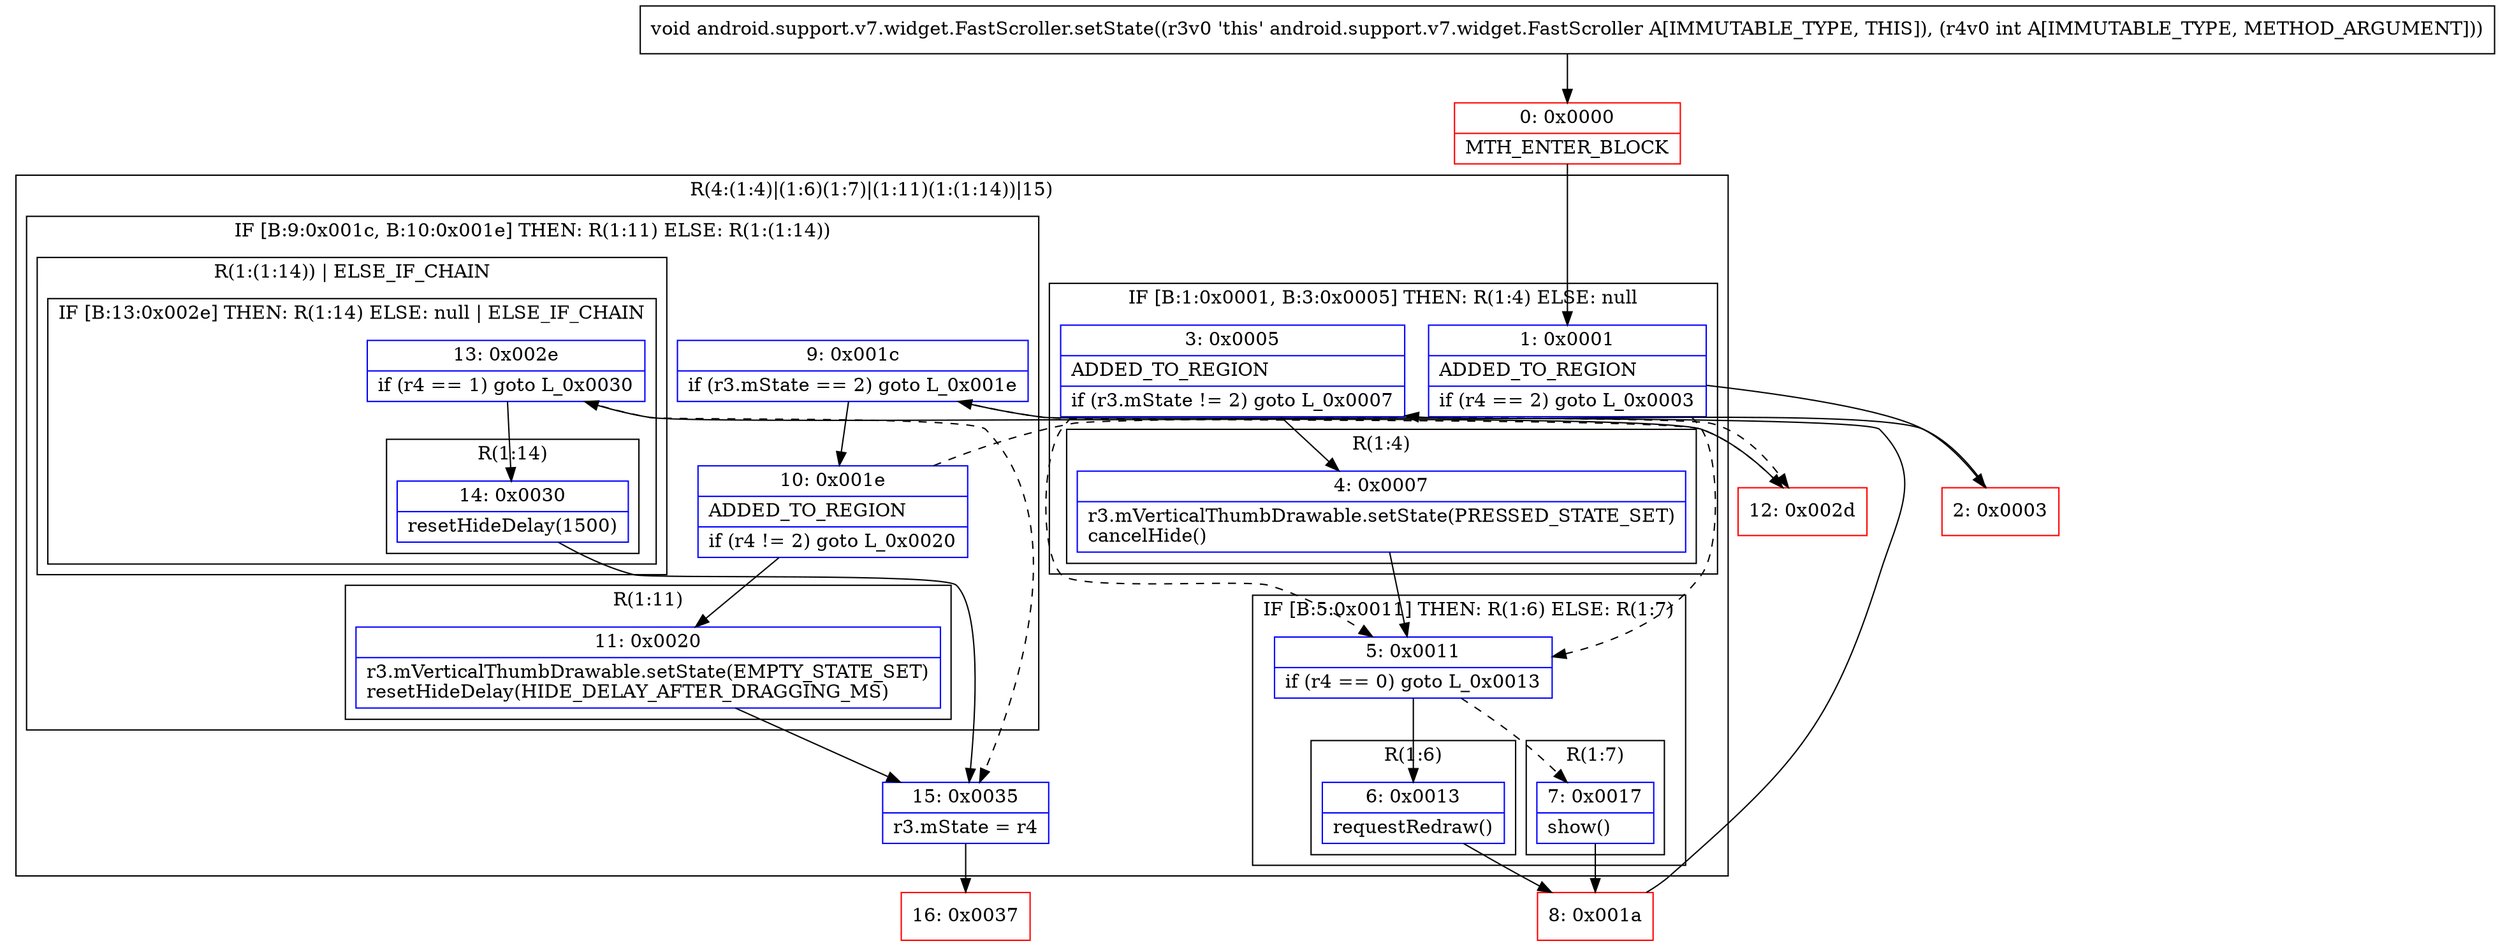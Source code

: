 digraph "CFG forandroid.support.v7.widget.FastScroller.setState(I)V" {
subgraph cluster_Region_446738447 {
label = "R(4:(1:4)|(1:6)(1:7)|(1:11)(1:(1:14))|15)";
node [shape=record,color=blue];
subgraph cluster_IfRegion_73696603 {
label = "IF [B:1:0x0001, B:3:0x0005] THEN: R(1:4) ELSE: null";
node [shape=record,color=blue];
Node_1 [shape=record,label="{1\:\ 0x0001|ADDED_TO_REGION\l|if (r4 == 2) goto L_0x0003\l}"];
Node_3 [shape=record,label="{3\:\ 0x0005|ADDED_TO_REGION\l|if (r3.mState != 2) goto L_0x0007\l}"];
subgraph cluster_Region_1925767702 {
label = "R(1:4)";
node [shape=record,color=blue];
Node_4 [shape=record,label="{4\:\ 0x0007|r3.mVerticalThumbDrawable.setState(PRESSED_STATE_SET)\lcancelHide()\l}"];
}
}
subgraph cluster_IfRegion_694450698 {
label = "IF [B:5:0x0011] THEN: R(1:6) ELSE: R(1:7)";
node [shape=record,color=blue];
Node_5 [shape=record,label="{5\:\ 0x0011|if (r4 == 0) goto L_0x0013\l}"];
subgraph cluster_Region_920356833 {
label = "R(1:6)";
node [shape=record,color=blue];
Node_6 [shape=record,label="{6\:\ 0x0013|requestRedraw()\l}"];
}
subgraph cluster_Region_372609596 {
label = "R(1:7)";
node [shape=record,color=blue];
Node_7 [shape=record,label="{7\:\ 0x0017|show()\l}"];
}
}
subgraph cluster_IfRegion_601361086 {
label = "IF [B:9:0x001c, B:10:0x001e] THEN: R(1:11) ELSE: R(1:(1:14))";
node [shape=record,color=blue];
Node_9 [shape=record,label="{9\:\ 0x001c|if (r3.mState == 2) goto L_0x001e\l}"];
Node_10 [shape=record,label="{10\:\ 0x001e|ADDED_TO_REGION\l|if (r4 != 2) goto L_0x0020\l}"];
subgraph cluster_Region_702972133 {
label = "R(1:11)";
node [shape=record,color=blue];
Node_11 [shape=record,label="{11\:\ 0x0020|r3.mVerticalThumbDrawable.setState(EMPTY_STATE_SET)\lresetHideDelay(HIDE_DELAY_AFTER_DRAGGING_MS)\l}"];
}
subgraph cluster_Region_1139338935 {
label = "R(1:(1:14)) | ELSE_IF_CHAIN\l";
node [shape=record,color=blue];
subgraph cluster_IfRegion_2037784708 {
label = "IF [B:13:0x002e] THEN: R(1:14) ELSE: null | ELSE_IF_CHAIN\l";
node [shape=record,color=blue];
Node_13 [shape=record,label="{13\:\ 0x002e|if (r4 == 1) goto L_0x0030\l}"];
subgraph cluster_Region_446187758 {
label = "R(1:14)";
node [shape=record,color=blue];
Node_14 [shape=record,label="{14\:\ 0x0030|resetHideDelay(1500)\l}"];
}
}
}
}
Node_15 [shape=record,label="{15\:\ 0x0035|r3.mState = r4\l}"];
}
Node_0 [shape=record,color=red,label="{0\:\ 0x0000|MTH_ENTER_BLOCK\l}"];
Node_2 [shape=record,color=red,label="{2\:\ 0x0003}"];
Node_8 [shape=record,color=red,label="{8\:\ 0x001a}"];
Node_12 [shape=record,color=red,label="{12\:\ 0x002d}"];
Node_16 [shape=record,color=red,label="{16\:\ 0x0037}"];
MethodNode[shape=record,label="{void android.support.v7.widget.FastScroller.setState((r3v0 'this' android.support.v7.widget.FastScroller A[IMMUTABLE_TYPE, THIS]), (r4v0 int A[IMMUTABLE_TYPE, METHOD_ARGUMENT])) }"];
MethodNode -> Node_0;
Node_1 -> Node_2;
Node_1 -> Node_5[style=dashed];
Node_3 -> Node_4;
Node_3 -> Node_5[style=dashed];
Node_4 -> Node_5;
Node_5 -> Node_6;
Node_5 -> Node_7[style=dashed];
Node_6 -> Node_8;
Node_7 -> Node_8;
Node_9 -> Node_10;
Node_9 -> Node_12[style=dashed];
Node_10 -> Node_11;
Node_10 -> Node_12[style=dashed];
Node_11 -> Node_15;
Node_13 -> Node_14;
Node_13 -> Node_15[style=dashed];
Node_14 -> Node_15;
Node_15 -> Node_16;
Node_0 -> Node_1;
Node_2 -> Node_3;
Node_8 -> Node_9;
Node_12 -> Node_13;
}

